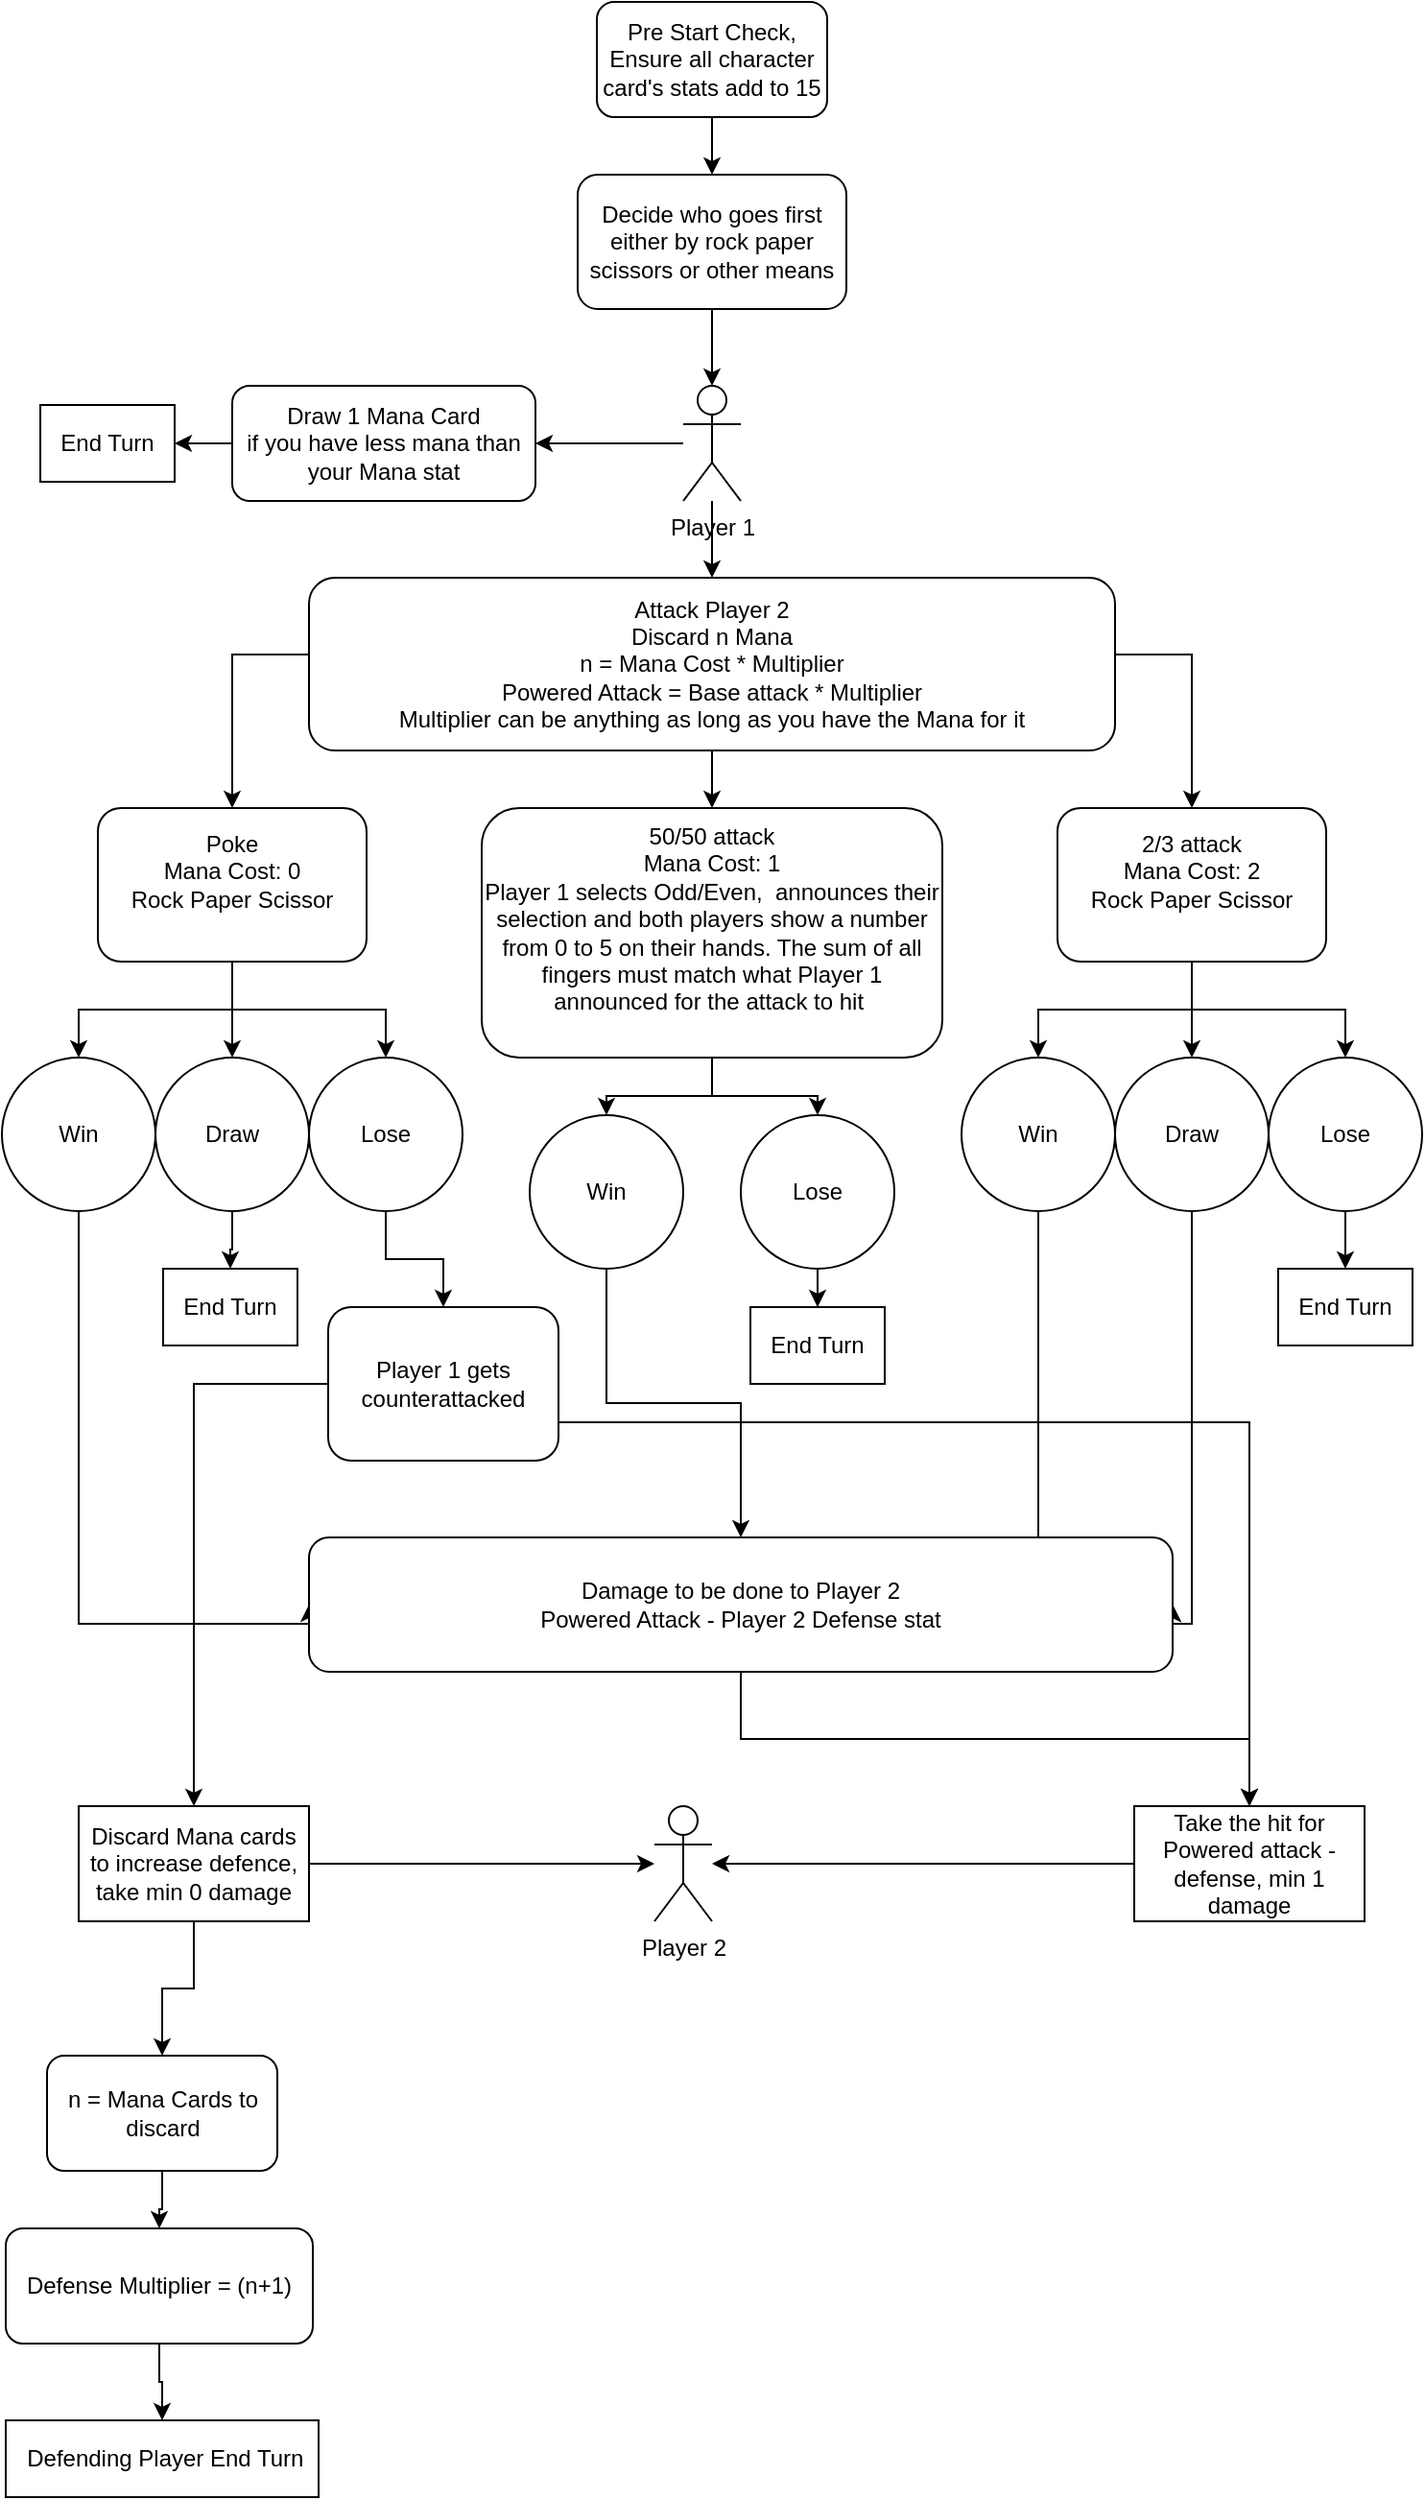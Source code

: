 <mxfile version="28.2.2">
  <diagram name="Page-1" id="JKAwszLBWGDqeZSAozcd">
    <mxGraphModel dx="901" dy="494" grid="1" gridSize="10" guides="1" tooltips="1" connect="1" arrows="1" fold="1" page="1" pageScale="1" pageWidth="850" pageHeight="1100" math="0" shadow="0">
      <root>
        <mxCell id="0" />
        <mxCell id="1" parent="0" />
        <mxCell id="AqN_1Fs-m9HtGRQz5aIc-6" value="" style="edgeStyle=orthogonalEdgeStyle;rounded=0;orthogonalLoop=1;jettySize=auto;html=1;" edge="1" parent="1" source="AqN_1Fs-m9HtGRQz5aIc-1" target="AqN_1Fs-m9HtGRQz5aIc-5">
          <mxGeometry relative="1" as="geometry" />
        </mxCell>
        <mxCell id="AqN_1Fs-m9HtGRQz5aIc-1" value="Decide who goes first either by rock paper scissors or other means" style="rounded=1;whiteSpace=wrap;html=1;" vertex="1" parent="1">
          <mxGeometry x="340" y="110" width="140" height="70" as="geometry" />
        </mxCell>
        <mxCell id="AqN_1Fs-m9HtGRQz5aIc-3" style="edgeStyle=orthogonalEdgeStyle;rounded=0;orthogonalLoop=1;jettySize=auto;html=1;" edge="1" parent="1" source="AqN_1Fs-m9HtGRQz5aIc-2" target="AqN_1Fs-m9HtGRQz5aIc-1">
          <mxGeometry relative="1" as="geometry" />
        </mxCell>
        <mxCell id="AqN_1Fs-m9HtGRQz5aIc-2" value="Pre Start Check, Ensure all character card&#39;s stats add to 15" style="rounded=1;whiteSpace=wrap;html=1;" vertex="1" parent="1">
          <mxGeometry x="350" y="20" width="120" height="60" as="geometry" />
        </mxCell>
        <mxCell id="AqN_1Fs-m9HtGRQz5aIc-13" style="edgeStyle=orthogonalEdgeStyle;rounded=0;orthogonalLoop=1;jettySize=auto;html=1;entryX=1;entryY=0.5;entryDx=0;entryDy=0;" edge="1" parent="1" source="AqN_1Fs-m9HtGRQz5aIc-5" target="AqN_1Fs-m9HtGRQz5aIc-8">
          <mxGeometry relative="1" as="geometry" />
        </mxCell>
        <mxCell id="AqN_1Fs-m9HtGRQz5aIc-17" value="" style="edgeStyle=orthogonalEdgeStyle;rounded=0;orthogonalLoop=1;jettySize=auto;html=1;" edge="1" parent="1" source="AqN_1Fs-m9HtGRQz5aIc-5" target="AqN_1Fs-m9HtGRQz5aIc-16">
          <mxGeometry relative="1" as="geometry" />
        </mxCell>
        <mxCell id="AqN_1Fs-m9HtGRQz5aIc-5" value="Player 1" style="shape=umlActor;verticalLabelPosition=bottom;verticalAlign=top;html=1;outlineConnect=0;" vertex="1" parent="1">
          <mxGeometry x="395" y="220" width="30" height="60" as="geometry" />
        </mxCell>
        <mxCell id="AqN_1Fs-m9HtGRQz5aIc-63" style="edgeStyle=orthogonalEdgeStyle;rounded=0;orthogonalLoop=1;jettySize=auto;html=1;entryX=1;entryY=0.5;entryDx=0;entryDy=0;" edge="1" parent="1" source="AqN_1Fs-m9HtGRQz5aIc-8" target="AqN_1Fs-m9HtGRQz5aIc-62">
          <mxGeometry relative="1" as="geometry" />
        </mxCell>
        <mxCell id="AqN_1Fs-m9HtGRQz5aIc-8" value="Draw 1 Mana Card&lt;div&gt;if you have less mana than your Mana stat&lt;/div&gt;" style="rounded=1;whiteSpace=wrap;html=1;" vertex="1" parent="1">
          <mxGeometry x="160" y="220" width="158" height="60" as="geometry" />
        </mxCell>
        <mxCell id="AqN_1Fs-m9HtGRQz5aIc-22" style="edgeStyle=orthogonalEdgeStyle;rounded=0;orthogonalLoop=1;jettySize=auto;html=1;exitX=0;exitY=0.5;exitDx=0;exitDy=0;" edge="1" parent="1" source="AqN_1Fs-m9HtGRQz5aIc-16" target="AqN_1Fs-m9HtGRQz5aIc-18">
          <mxGeometry relative="1" as="geometry">
            <Array as="points">
              <mxPoint x="160" y="360" />
            </Array>
          </mxGeometry>
        </mxCell>
        <mxCell id="AqN_1Fs-m9HtGRQz5aIc-24" style="edgeStyle=orthogonalEdgeStyle;rounded=0;orthogonalLoop=1;jettySize=auto;html=1;" edge="1" parent="1" source="AqN_1Fs-m9HtGRQz5aIc-16" target="AqN_1Fs-m9HtGRQz5aIc-20">
          <mxGeometry relative="1" as="geometry" />
        </mxCell>
        <mxCell id="AqN_1Fs-m9HtGRQz5aIc-64" style="edgeStyle=orthogonalEdgeStyle;rounded=0;orthogonalLoop=1;jettySize=auto;html=1;" edge="1" parent="1" source="AqN_1Fs-m9HtGRQz5aIc-16" target="AqN_1Fs-m9HtGRQz5aIc-21">
          <mxGeometry relative="1" as="geometry">
            <Array as="points">
              <mxPoint x="660" y="360" />
            </Array>
          </mxGeometry>
        </mxCell>
        <mxCell id="AqN_1Fs-m9HtGRQz5aIc-16" value="Attack Player 2&lt;div&gt;Discard n Mana&lt;/div&gt;&lt;div&gt;n = Mana Cost * Multiplier&lt;/div&gt;&lt;div&gt;Powered Attack = Base attack * Multiplier&lt;/div&gt;&lt;div&gt;Multiplier can be anything as long as you have the Mana for it&lt;/div&gt;" style="rounded=1;whiteSpace=wrap;html=1;" vertex="1" parent="1">
          <mxGeometry x="200" y="320" width="420" height="90" as="geometry" />
        </mxCell>
        <mxCell id="AqN_1Fs-m9HtGRQz5aIc-28" style="edgeStyle=orthogonalEdgeStyle;rounded=0;orthogonalLoop=1;jettySize=auto;html=1;" edge="1" parent="1" source="AqN_1Fs-m9HtGRQz5aIc-18" target="AqN_1Fs-m9HtGRQz5aIc-25">
          <mxGeometry relative="1" as="geometry" />
        </mxCell>
        <mxCell id="AqN_1Fs-m9HtGRQz5aIc-29" style="edgeStyle=orthogonalEdgeStyle;rounded=0;orthogonalLoop=1;jettySize=auto;html=1;entryX=0.5;entryY=0;entryDx=0;entryDy=0;" edge="1" parent="1" source="AqN_1Fs-m9HtGRQz5aIc-18" target="AqN_1Fs-m9HtGRQz5aIc-26">
          <mxGeometry relative="1" as="geometry" />
        </mxCell>
        <mxCell id="AqN_1Fs-m9HtGRQz5aIc-30" style="edgeStyle=orthogonalEdgeStyle;rounded=0;orthogonalLoop=1;jettySize=auto;html=1;entryX=0.5;entryY=0;entryDx=0;entryDy=0;" edge="1" parent="1" source="AqN_1Fs-m9HtGRQz5aIc-18" target="AqN_1Fs-m9HtGRQz5aIc-27">
          <mxGeometry relative="1" as="geometry" />
        </mxCell>
        <mxCell id="AqN_1Fs-m9HtGRQz5aIc-18" value="Poke&lt;div&gt;Mana Cost: 0&lt;/div&gt;&lt;div&gt;Rock Paper Scissor&lt;/div&gt;&lt;div&gt;&lt;br&gt;&lt;/div&gt;" style="rounded=1;whiteSpace=wrap;html=1;" vertex="1" parent="1">
          <mxGeometry x="90" y="440" width="140" height="80" as="geometry" />
        </mxCell>
        <mxCell id="AqN_1Fs-m9HtGRQz5aIc-37" style="edgeStyle=orthogonalEdgeStyle;rounded=0;orthogonalLoop=1;jettySize=auto;html=1;" edge="1" parent="1" source="AqN_1Fs-m9HtGRQz5aIc-20" target="AqN_1Fs-m9HtGRQz5aIc-34">
          <mxGeometry relative="1" as="geometry" />
        </mxCell>
        <mxCell id="AqN_1Fs-m9HtGRQz5aIc-38" style="edgeStyle=orthogonalEdgeStyle;rounded=0;orthogonalLoop=1;jettySize=auto;html=1;" edge="1" parent="1" source="AqN_1Fs-m9HtGRQz5aIc-20" target="AqN_1Fs-m9HtGRQz5aIc-36">
          <mxGeometry relative="1" as="geometry" />
        </mxCell>
        <mxCell id="AqN_1Fs-m9HtGRQz5aIc-20" value="50/50 attack&lt;br&gt;&lt;div&gt;Mana Cost: 1&lt;/div&gt;&lt;div&gt;Player 1 selects Odd/Even,&amp;nbsp; announces their selection and both players show a number from 0 to 5 on their hands. The sum of all fingers must match what Player 1 announced for the attack to hit&amp;nbsp;&lt;/div&gt;&lt;div&gt;&lt;br&gt;&lt;/div&gt;" style="rounded=1;whiteSpace=wrap;html=1;" vertex="1" parent="1">
          <mxGeometry x="290" y="440" width="240" height="130" as="geometry" />
        </mxCell>
        <mxCell id="AqN_1Fs-m9HtGRQz5aIc-40" style="edgeStyle=orthogonalEdgeStyle;rounded=0;orthogonalLoop=1;jettySize=auto;html=1;" edge="1" parent="1" source="AqN_1Fs-m9HtGRQz5aIc-21" target="AqN_1Fs-m9HtGRQz5aIc-31">
          <mxGeometry relative="1" as="geometry" />
        </mxCell>
        <mxCell id="AqN_1Fs-m9HtGRQz5aIc-41" style="edgeStyle=orthogonalEdgeStyle;rounded=0;orthogonalLoop=1;jettySize=auto;html=1;" edge="1" parent="1" source="AqN_1Fs-m9HtGRQz5aIc-21" target="AqN_1Fs-m9HtGRQz5aIc-32">
          <mxGeometry relative="1" as="geometry" />
        </mxCell>
        <mxCell id="AqN_1Fs-m9HtGRQz5aIc-42" style="edgeStyle=orthogonalEdgeStyle;rounded=0;orthogonalLoop=1;jettySize=auto;html=1;" edge="1" parent="1" source="AqN_1Fs-m9HtGRQz5aIc-21" target="AqN_1Fs-m9HtGRQz5aIc-33">
          <mxGeometry relative="1" as="geometry" />
        </mxCell>
        <mxCell id="AqN_1Fs-m9HtGRQz5aIc-21" value="2/3 attack&lt;br&gt;&lt;div&gt;Mana Cost: 2&lt;/div&gt;&lt;div&gt;Rock Paper Scissor&lt;/div&gt;&lt;div&gt;&lt;br&gt;&lt;/div&gt;" style="rounded=1;whiteSpace=wrap;html=1;" vertex="1" parent="1">
          <mxGeometry x="590" y="440" width="140" height="80" as="geometry" />
        </mxCell>
        <mxCell id="AqN_1Fs-m9HtGRQz5aIc-61" style="edgeStyle=orthogonalEdgeStyle;rounded=0;orthogonalLoop=1;jettySize=auto;html=1;entryX=0;entryY=0.5;entryDx=0;entryDy=0;" edge="1" parent="1" source="AqN_1Fs-m9HtGRQz5aIc-25" target="AqN_1Fs-m9HtGRQz5aIc-56">
          <mxGeometry relative="1" as="geometry">
            <Array as="points">
              <mxPoint x="80" y="865" />
            </Array>
          </mxGeometry>
        </mxCell>
        <mxCell id="AqN_1Fs-m9HtGRQz5aIc-25" value="Win" style="ellipse;whiteSpace=wrap;html=1;aspect=fixed;" vertex="1" parent="1">
          <mxGeometry x="40" y="570" width="80" height="80" as="geometry" />
        </mxCell>
        <mxCell id="AqN_1Fs-m9HtGRQz5aIc-47" value="" style="edgeStyle=orthogonalEdgeStyle;rounded=0;orthogonalLoop=1;jettySize=auto;html=1;" edge="1" parent="1" source="AqN_1Fs-m9HtGRQz5aIc-26" target="AqN_1Fs-m9HtGRQz5aIc-46">
          <mxGeometry relative="1" as="geometry" />
        </mxCell>
        <mxCell id="AqN_1Fs-m9HtGRQz5aIc-26" value="Draw" style="ellipse;whiteSpace=wrap;html=1;aspect=fixed;" vertex="1" parent="1">
          <mxGeometry x="120" y="570" width="80" height="80" as="geometry" />
        </mxCell>
        <mxCell id="AqN_1Fs-m9HtGRQz5aIc-66" style="edgeStyle=orthogonalEdgeStyle;rounded=0;orthogonalLoop=1;jettySize=auto;html=1;" edge="1" parent="1" source="AqN_1Fs-m9HtGRQz5aIc-27" target="AqN_1Fs-m9HtGRQz5aIc-65">
          <mxGeometry relative="1" as="geometry" />
        </mxCell>
        <mxCell id="AqN_1Fs-m9HtGRQz5aIc-27" value="Lose" style="ellipse;whiteSpace=wrap;html=1;aspect=fixed;" vertex="1" parent="1">
          <mxGeometry x="200" y="570" width="80" height="80" as="geometry" />
        </mxCell>
        <mxCell id="AqN_1Fs-m9HtGRQz5aIc-58" style="edgeStyle=orthogonalEdgeStyle;rounded=0;orthogonalLoop=1;jettySize=auto;html=1;entryX=1;entryY=0.5;entryDx=0;entryDy=0;" edge="1" parent="1" source="AqN_1Fs-m9HtGRQz5aIc-31" target="AqN_1Fs-m9HtGRQz5aIc-56">
          <mxGeometry relative="1" as="geometry">
            <Array as="points">
              <mxPoint x="580" y="865" />
            </Array>
          </mxGeometry>
        </mxCell>
        <mxCell id="AqN_1Fs-m9HtGRQz5aIc-31" value="Win" style="ellipse;whiteSpace=wrap;html=1;aspect=fixed;" vertex="1" parent="1">
          <mxGeometry x="540" y="570" width="80" height="80" as="geometry" />
        </mxCell>
        <mxCell id="AqN_1Fs-m9HtGRQz5aIc-59" style="edgeStyle=orthogonalEdgeStyle;rounded=0;orthogonalLoop=1;jettySize=auto;html=1;entryX=1;entryY=0.5;entryDx=0;entryDy=0;" edge="1" parent="1" source="AqN_1Fs-m9HtGRQz5aIc-32" target="AqN_1Fs-m9HtGRQz5aIc-56">
          <mxGeometry relative="1" as="geometry">
            <Array as="points">
              <mxPoint x="660" y="865" />
            </Array>
          </mxGeometry>
        </mxCell>
        <mxCell id="AqN_1Fs-m9HtGRQz5aIc-32" value="Draw" style="ellipse;whiteSpace=wrap;html=1;aspect=fixed;" vertex="1" parent="1">
          <mxGeometry x="620" y="570" width="80" height="80" as="geometry" />
        </mxCell>
        <mxCell id="AqN_1Fs-m9HtGRQz5aIc-54" style="edgeStyle=orthogonalEdgeStyle;rounded=0;orthogonalLoop=1;jettySize=auto;html=1;" edge="1" parent="1" source="AqN_1Fs-m9HtGRQz5aIc-33" target="AqN_1Fs-m9HtGRQz5aIc-53">
          <mxGeometry relative="1" as="geometry" />
        </mxCell>
        <mxCell id="AqN_1Fs-m9HtGRQz5aIc-33" value="Lose" style="ellipse;whiteSpace=wrap;html=1;aspect=fixed;" vertex="1" parent="1">
          <mxGeometry x="700" y="570" width="80" height="80" as="geometry" />
        </mxCell>
        <mxCell id="AqN_1Fs-m9HtGRQz5aIc-60" style="edgeStyle=orthogonalEdgeStyle;rounded=0;orthogonalLoop=1;jettySize=auto;html=1;entryX=0.5;entryY=0;entryDx=0;entryDy=0;" edge="1" parent="1" source="AqN_1Fs-m9HtGRQz5aIc-34" target="AqN_1Fs-m9HtGRQz5aIc-56">
          <mxGeometry relative="1" as="geometry" />
        </mxCell>
        <mxCell id="AqN_1Fs-m9HtGRQz5aIc-34" value="Win" style="ellipse;whiteSpace=wrap;html=1;aspect=fixed;" vertex="1" parent="1">
          <mxGeometry x="315" y="600" width="80" height="80" as="geometry" />
        </mxCell>
        <mxCell id="AqN_1Fs-m9HtGRQz5aIc-49" value="" style="edgeStyle=orthogonalEdgeStyle;rounded=0;orthogonalLoop=1;jettySize=auto;html=1;" edge="1" parent="1" source="AqN_1Fs-m9HtGRQz5aIc-36" target="AqN_1Fs-m9HtGRQz5aIc-48">
          <mxGeometry relative="1" as="geometry" />
        </mxCell>
        <mxCell id="AqN_1Fs-m9HtGRQz5aIc-36" value="Lose" style="ellipse;whiteSpace=wrap;html=1;aspect=fixed;" vertex="1" parent="1">
          <mxGeometry x="425" y="600" width="80" height="80" as="geometry" />
        </mxCell>
        <mxCell id="AqN_1Fs-m9HtGRQz5aIc-46" value="End Turn" style="rounded=0;whiteSpace=wrap;html=1;" vertex="1" parent="1">
          <mxGeometry x="124" y="680" width="70" height="40" as="geometry" />
        </mxCell>
        <mxCell id="AqN_1Fs-m9HtGRQz5aIc-48" value="End Turn" style="rounded=0;whiteSpace=wrap;html=1;" vertex="1" parent="1">
          <mxGeometry x="430" y="700" width="70" height="40" as="geometry" />
        </mxCell>
        <mxCell id="AqN_1Fs-m9HtGRQz5aIc-53" value="End Turn" style="rounded=0;whiteSpace=wrap;html=1;" vertex="1" parent="1">
          <mxGeometry x="705" y="680" width="70" height="40" as="geometry" />
        </mxCell>
        <mxCell id="AqN_1Fs-m9HtGRQz5aIc-81" style="edgeStyle=orthogonalEdgeStyle;rounded=0;orthogonalLoop=1;jettySize=auto;html=1;" edge="1" parent="1" source="AqN_1Fs-m9HtGRQz5aIc-56" target="AqN_1Fs-m9HtGRQz5aIc-80">
          <mxGeometry relative="1" as="geometry" />
        </mxCell>
        <mxCell id="AqN_1Fs-m9HtGRQz5aIc-56" value="Damage to be done to Player 2&lt;div&gt;Powered Attack - Player 2 Defense stat&lt;/div&gt;" style="rounded=1;whiteSpace=wrap;html=1;" vertex="1" parent="1">
          <mxGeometry x="200" y="820" width="450" height="70" as="geometry" />
        </mxCell>
        <mxCell id="AqN_1Fs-m9HtGRQz5aIc-62" value="End Turn" style="rounded=0;whiteSpace=wrap;html=1;" vertex="1" parent="1">
          <mxGeometry x="60" y="230" width="70" height="40" as="geometry" />
        </mxCell>
        <mxCell id="AqN_1Fs-m9HtGRQz5aIc-83" style="edgeStyle=orthogonalEdgeStyle;rounded=0;orthogonalLoop=1;jettySize=auto;html=1;entryX=0.5;entryY=0;entryDx=0;entryDy=0;" edge="1" parent="1" source="AqN_1Fs-m9HtGRQz5aIc-65" target="AqN_1Fs-m9HtGRQz5aIc-80">
          <mxGeometry relative="1" as="geometry">
            <Array as="points">
              <mxPoint x="690" y="760" />
            </Array>
          </mxGeometry>
        </mxCell>
        <mxCell id="AqN_1Fs-m9HtGRQz5aIc-84" style="edgeStyle=orthogonalEdgeStyle;rounded=0;orthogonalLoop=1;jettySize=auto;html=1;entryX=0.5;entryY=0;entryDx=0;entryDy=0;" edge="1" parent="1" source="AqN_1Fs-m9HtGRQz5aIc-65" target="AqN_1Fs-m9HtGRQz5aIc-85">
          <mxGeometry relative="1" as="geometry">
            <mxPoint x="140" y="940" as="targetPoint" />
          </mxGeometry>
        </mxCell>
        <mxCell id="AqN_1Fs-m9HtGRQz5aIc-65" value="Player 1 gets counterattacked" style="rounded=1;whiteSpace=wrap;html=1;" vertex="1" parent="1">
          <mxGeometry x="210" y="700" width="120" height="80" as="geometry" />
        </mxCell>
        <mxCell id="AqN_1Fs-m9HtGRQz5aIc-67" value="Player 2" style="shape=umlActor;verticalLabelPosition=bottom;verticalAlign=top;html=1;outlineConnect=0;" vertex="1" parent="1">
          <mxGeometry x="380" y="960" width="30" height="60" as="geometry" />
        </mxCell>
        <mxCell id="AqN_1Fs-m9HtGRQz5aIc-87" style="edgeStyle=orthogonalEdgeStyle;rounded=0;orthogonalLoop=1;jettySize=auto;html=1;" edge="1" parent="1" source="AqN_1Fs-m9HtGRQz5aIc-68" target="AqN_1Fs-m9HtGRQz5aIc-70">
          <mxGeometry relative="1" as="geometry" />
        </mxCell>
        <mxCell id="AqN_1Fs-m9HtGRQz5aIc-68" value="n = Mana Cards to discard" style="rounded=1;whiteSpace=wrap;html=1;" vertex="1" parent="1">
          <mxGeometry x="63.5" y="1090" width="120" height="60" as="geometry" />
        </mxCell>
        <mxCell id="AqN_1Fs-m9HtGRQz5aIc-79" value="" style="edgeStyle=orthogonalEdgeStyle;rounded=0;orthogonalLoop=1;jettySize=auto;html=1;" edge="1" parent="1" source="AqN_1Fs-m9HtGRQz5aIc-70" target="AqN_1Fs-m9HtGRQz5aIc-78">
          <mxGeometry relative="1" as="geometry" />
        </mxCell>
        <mxCell id="AqN_1Fs-m9HtGRQz5aIc-70" value="Defense Multiplier = (n+1)" style="rounded=1;whiteSpace=wrap;html=1;" vertex="1" parent="1">
          <mxGeometry x="42" y="1180" width="160" height="60" as="geometry" />
        </mxCell>
        <mxCell id="AqN_1Fs-m9HtGRQz5aIc-78" value="&amp;nbsp;Defending Player End Turn" style="rounded=0;whiteSpace=wrap;html=1;" vertex="1" parent="1">
          <mxGeometry x="42" y="1280" width="163" height="40" as="geometry" />
        </mxCell>
        <mxCell id="AqN_1Fs-m9HtGRQz5aIc-93" style="edgeStyle=orthogonalEdgeStyle;rounded=0;orthogonalLoop=1;jettySize=auto;html=1;" edge="1" parent="1" source="AqN_1Fs-m9HtGRQz5aIc-80" target="AqN_1Fs-m9HtGRQz5aIc-67">
          <mxGeometry relative="1" as="geometry" />
        </mxCell>
        <mxCell id="AqN_1Fs-m9HtGRQz5aIc-80" value="Take the hit for Powered attack - defense, min 1 damage" style="rounded=0;whiteSpace=wrap;html=1;" vertex="1" parent="1">
          <mxGeometry x="630" y="960" width="120" height="60" as="geometry" />
        </mxCell>
        <mxCell id="AqN_1Fs-m9HtGRQz5aIc-88" style="edgeStyle=orthogonalEdgeStyle;rounded=0;orthogonalLoop=1;jettySize=auto;html=1;" edge="1" parent="1" source="AqN_1Fs-m9HtGRQz5aIc-85" target="AqN_1Fs-m9HtGRQz5aIc-68">
          <mxGeometry relative="1" as="geometry" />
        </mxCell>
        <mxCell id="AqN_1Fs-m9HtGRQz5aIc-92" style="edgeStyle=orthogonalEdgeStyle;rounded=0;orthogonalLoop=1;jettySize=auto;html=1;" edge="1" parent="1" source="AqN_1Fs-m9HtGRQz5aIc-85" target="AqN_1Fs-m9HtGRQz5aIc-67">
          <mxGeometry relative="1" as="geometry" />
        </mxCell>
        <mxCell id="AqN_1Fs-m9HtGRQz5aIc-85" value="Discard Mana cards to increase defence, take min 0 damage" style="rounded=0;whiteSpace=wrap;html=1;" vertex="1" parent="1">
          <mxGeometry x="80" y="960" width="120" height="60" as="geometry" />
        </mxCell>
      </root>
    </mxGraphModel>
  </diagram>
</mxfile>
